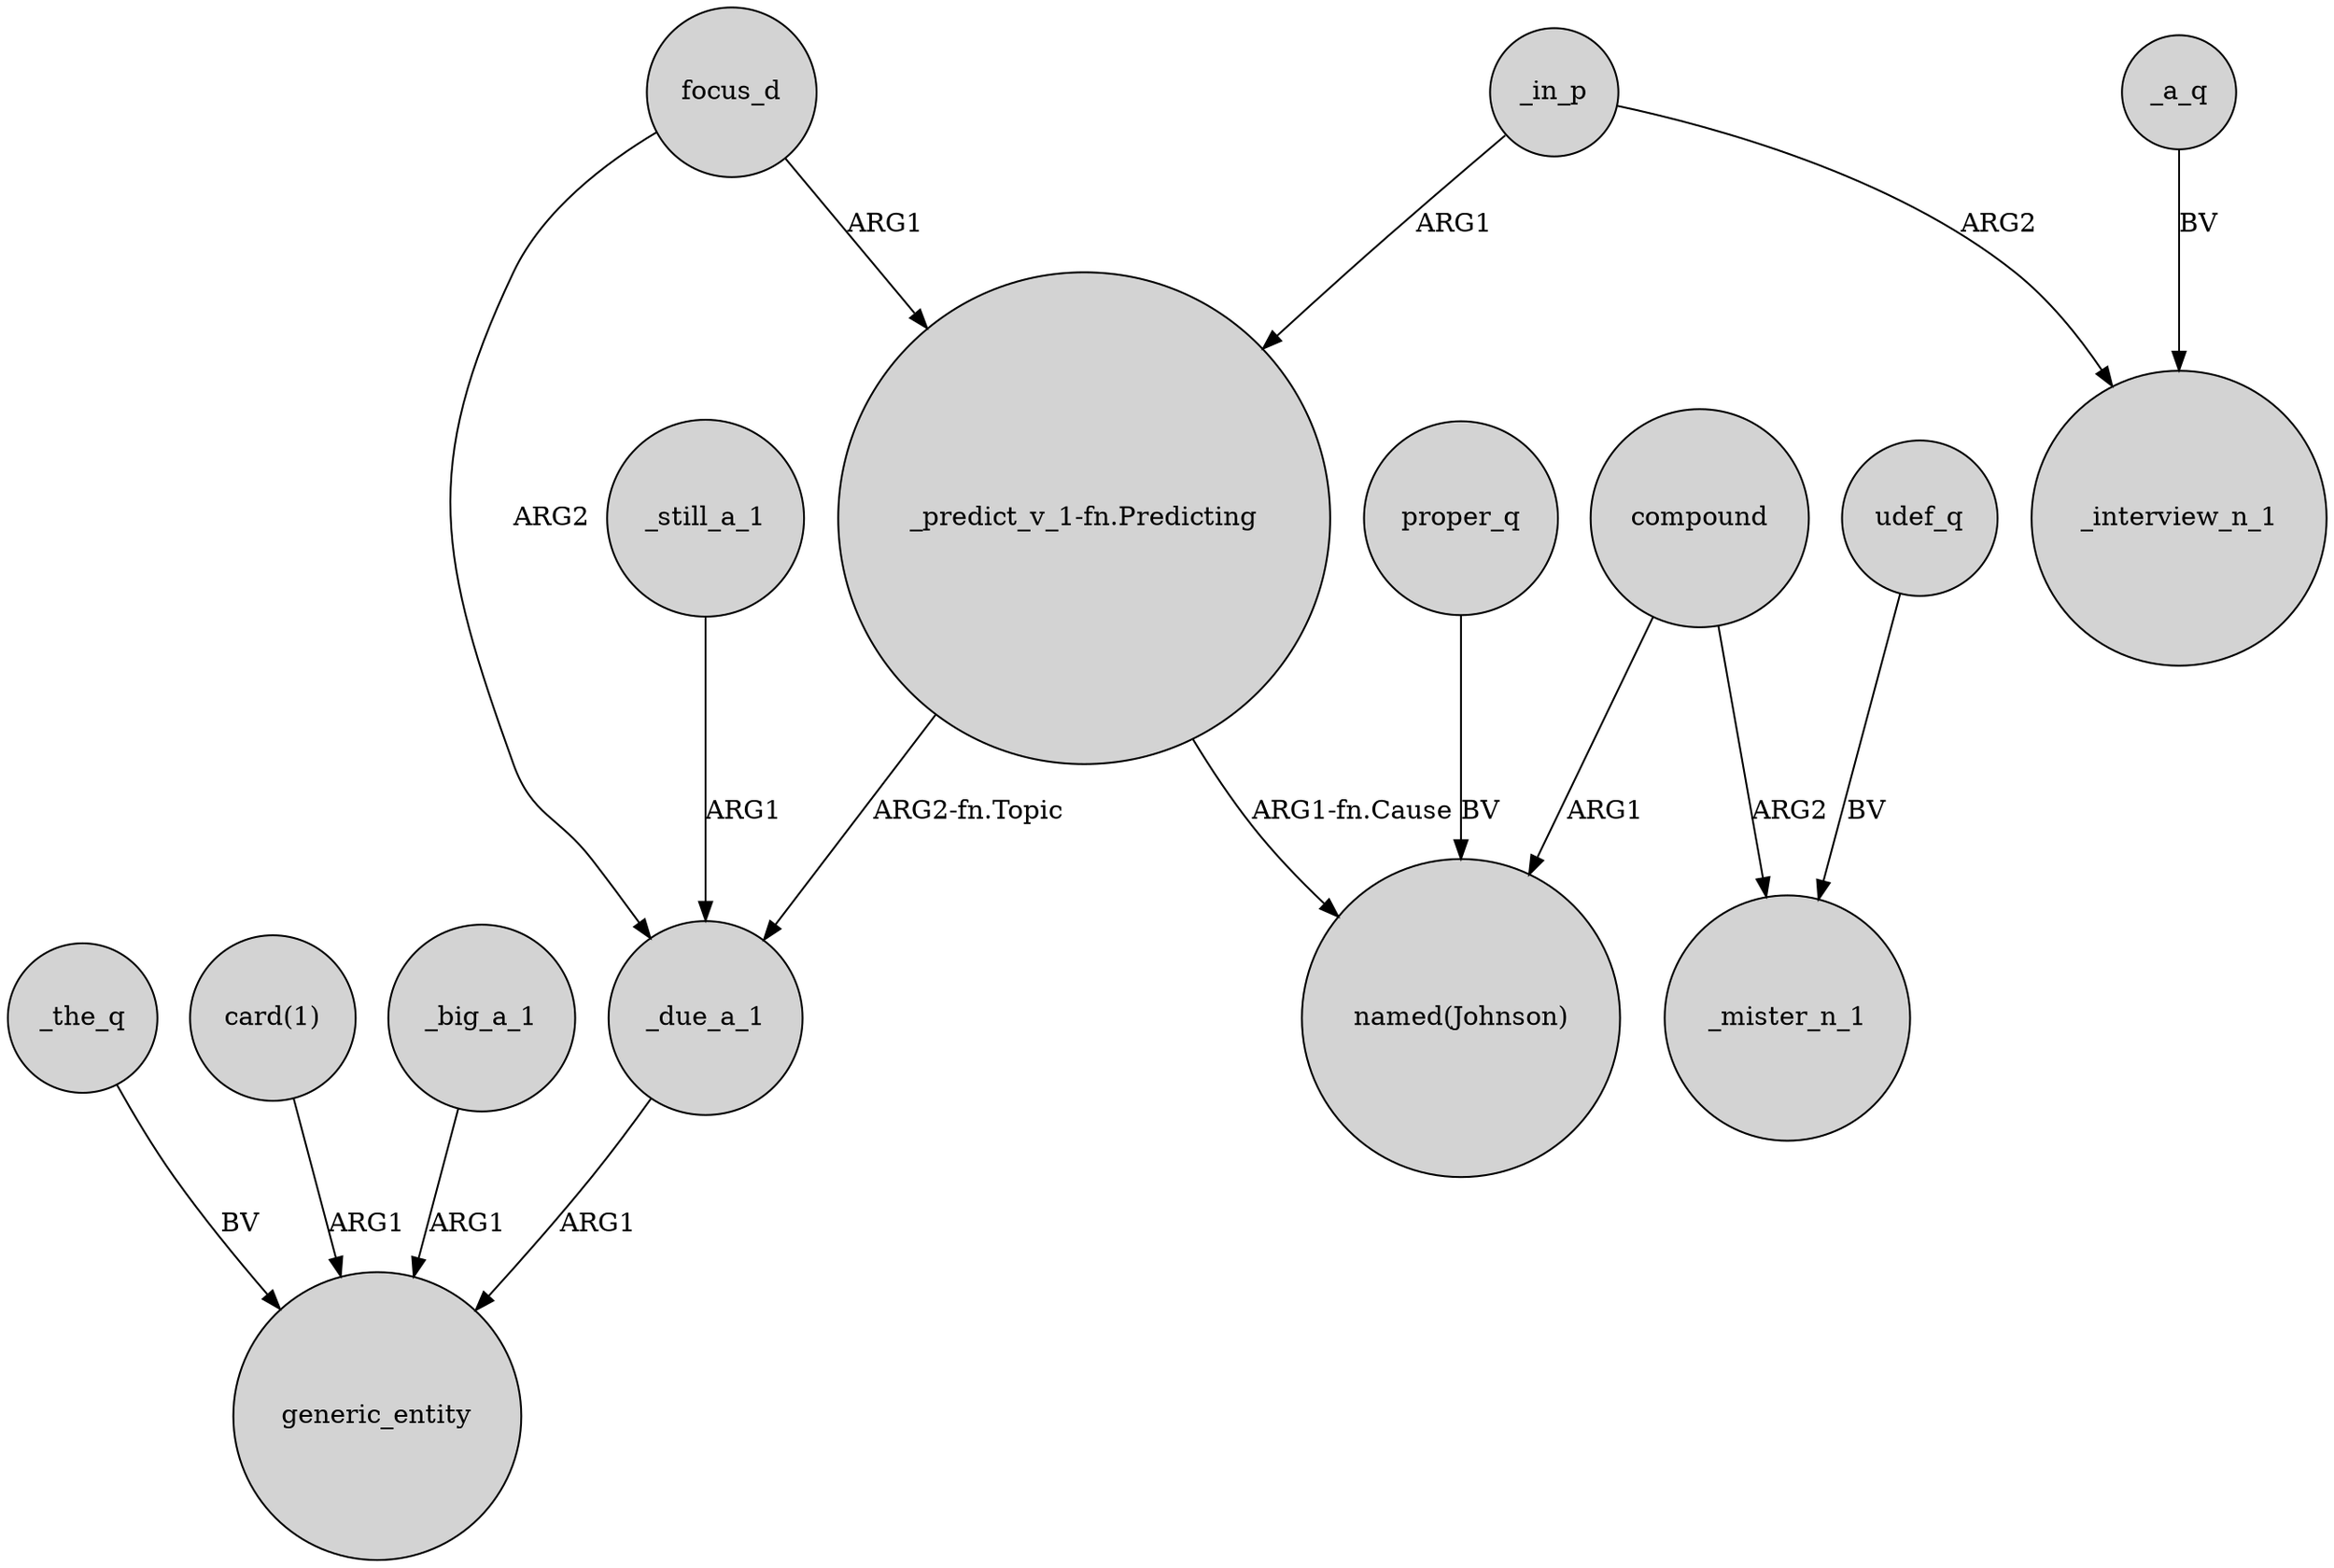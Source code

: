 digraph {
	node [shape=circle style=filled]
	"_predict_v_1-fn.Predicting" -> _due_a_1 [label="ARG2-fn.Topic"]
	_the_q -> generic_entity [label=BV]
	udef_q -> _mister_n_1 [label=BV]
	"card(1)" -> generic_entity [label=ARG1]
	_due_a_1 -> generic_entity [label=ARG1]
	focus_d -> "_predict_v_1-fn.Predicting" [label=ARG1]
	_in_p -> "_predict_v_1-fn.Predicting" [label=ARG1]
	_in_p -> _interview_n_1 [label=ARG2]
	_still_a_1 -> _due_a_1 [label=ARG1]
	"_predict_v_1-fn.Predicting" -> "named(Johnson)" [label="ARG1-fn.Cause"]
	proper_q -> "named(Johnson)" [label=BV]
	_a_q -> _interview_n_1 [label=BV]
	focus_d -> _due_a_1 [label=ARG2]
	compound -> "named(Johnson)" [label=ARG1]
	_big_a_1 -> generic_entity [label=ARG1]
	compound -> _mister_n_1 [label=ARG2]
}
